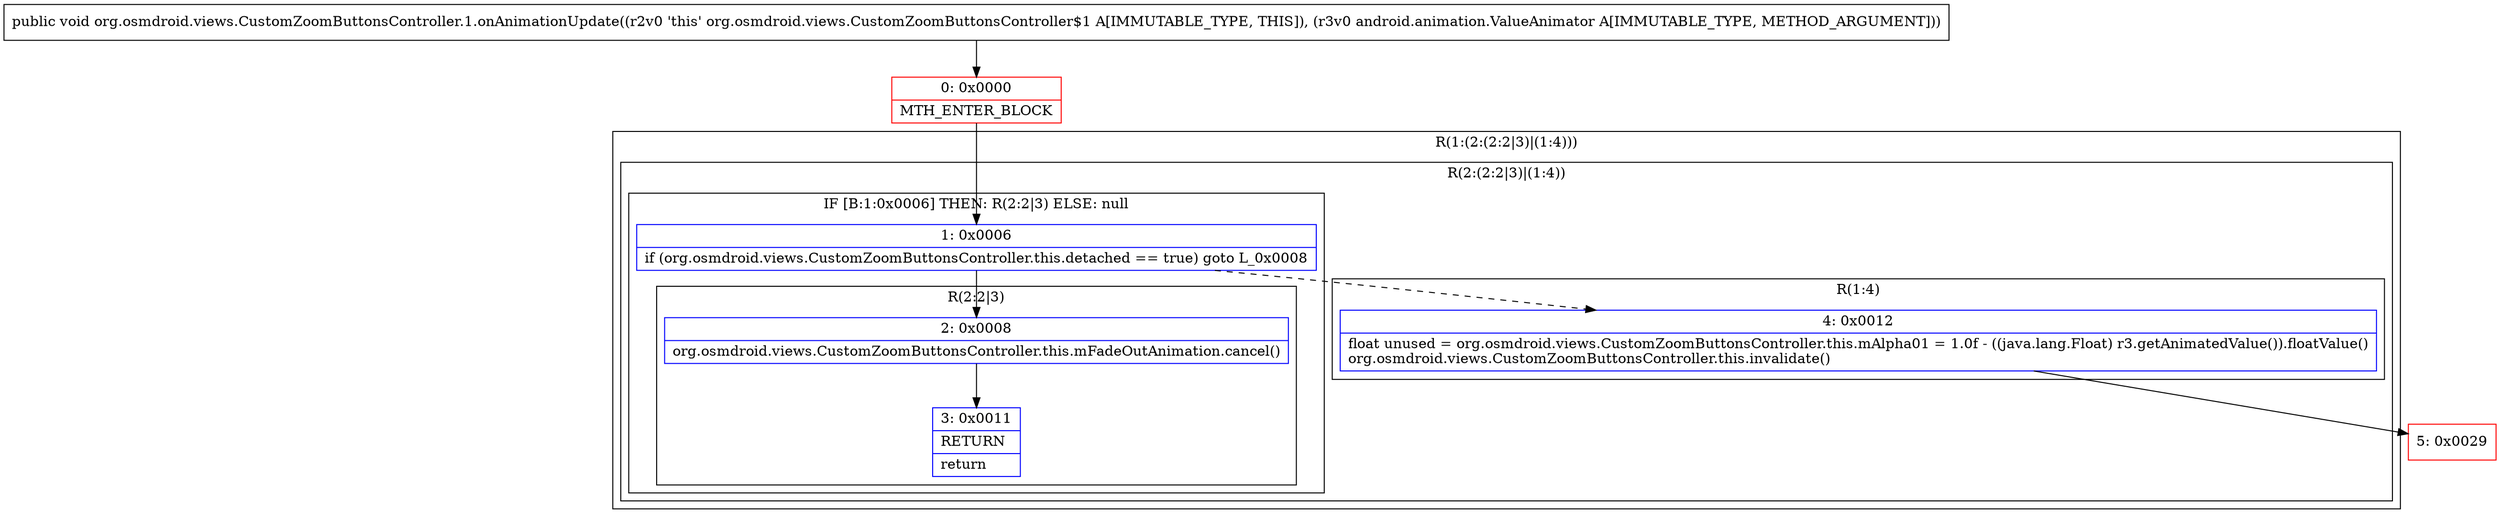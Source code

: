 digraph "CFG fororg.osmdroid.views.CustomZoomButtonsController.1.onAnimationUpdate(Landroid\/animation\/ValueAnimator;)V" {
subgraph cluster_Region_628917077 {
label = "R(1:(2:(2:2|3)|(1:4)))";
node [shape=record,color=blue];
subgraph cluster_Region_1247819366 {
label = "R(2:(2:2|3)|(1:4))";
node [shape=record,color=blue];
subgraph cluster_IfRegion_912264493 {
label = "IF [B:1:0x0006] THEN: R(2:2|3) ELSE: null";
node [shape=record,color=blue];
Node_1 [shape=record,label="{1\:\ 0x0006|if (org.osmdroid.views.CustomZoomButtonsController.this.detached == true) goto L_0x0008\l}"];
subgraph cluster_Region_1695746108 {
label = "R(2:2|3)";
node [shape=record,color=blue];
Node_2 [shape=record,label="{2\:\ 0x0008|org.osmdroid.views.CustomZoomButtonsController.this.mFadeOutAnimation.cancel()\l}"];
Node_3 [shape=record,label="{3\:\ 0x0011|RETURN\l|return\l}"];
}
}
subgraph cluster_Region_607406560 {
label = "R(1:4)";
node [shape=record,color=blue];
Node_4 [shape=record,label="{4\:\ 0x0012|float unused = org.osmdroid.views.CustomZoomButtonsController.this.mAlpha01 = 1.0f \- ((java.lang.Float) r3.getAnimatedValue()).floatValue()\lorg.osmdroid.views.CustomZoomButtonsController.this.invalidate()\l}"];
}
}
}
Node_0 [shape=record,color=red,label="{0\:\ 0x0000|MTH_ENTER_BLOCK\l}"];
Node_5 [shape=record,color=red,label="{5\:\ 0x0029}"];
MethodNode[shape=record,label="{public void org.osmdroid.views.CustomZoomButtonsController.1.onAnimationUpdate((r2v0 'this' org.osmdroid.views.CustomZoomButtonsController$1 A[IMMUTABLE_TYPE, THIS]), (r3v0 android.animation.ValueAnimator A[IMMUTABLE_TYPE, METHOD_ARGUMENT])) }"];
MethodNode -> Node_0;
Node_1 -> Node_2;
Node_1 -> Node_4[style=dashed];
Node_2 -> Node_3;
Node_4 -> Node_5;
Node_0 -> Node_1;
}

